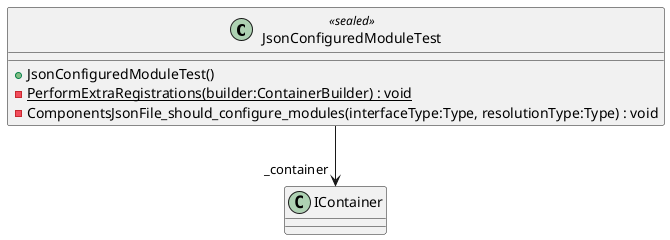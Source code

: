 @startuml
class JsonConfiguredModuleTest <<sealed>> {
    + JsonConfiguredModuleTest()
    - {static} PerformExtraRegistrations(builder:ContainerBuilder) : void
    - ComponentsJsonFile_should_configure_modules(interfaceType:Type, resolutionType:Type) : void
}
JsonConfiguredModuleTest --> "_container" IContainer
@enduml
